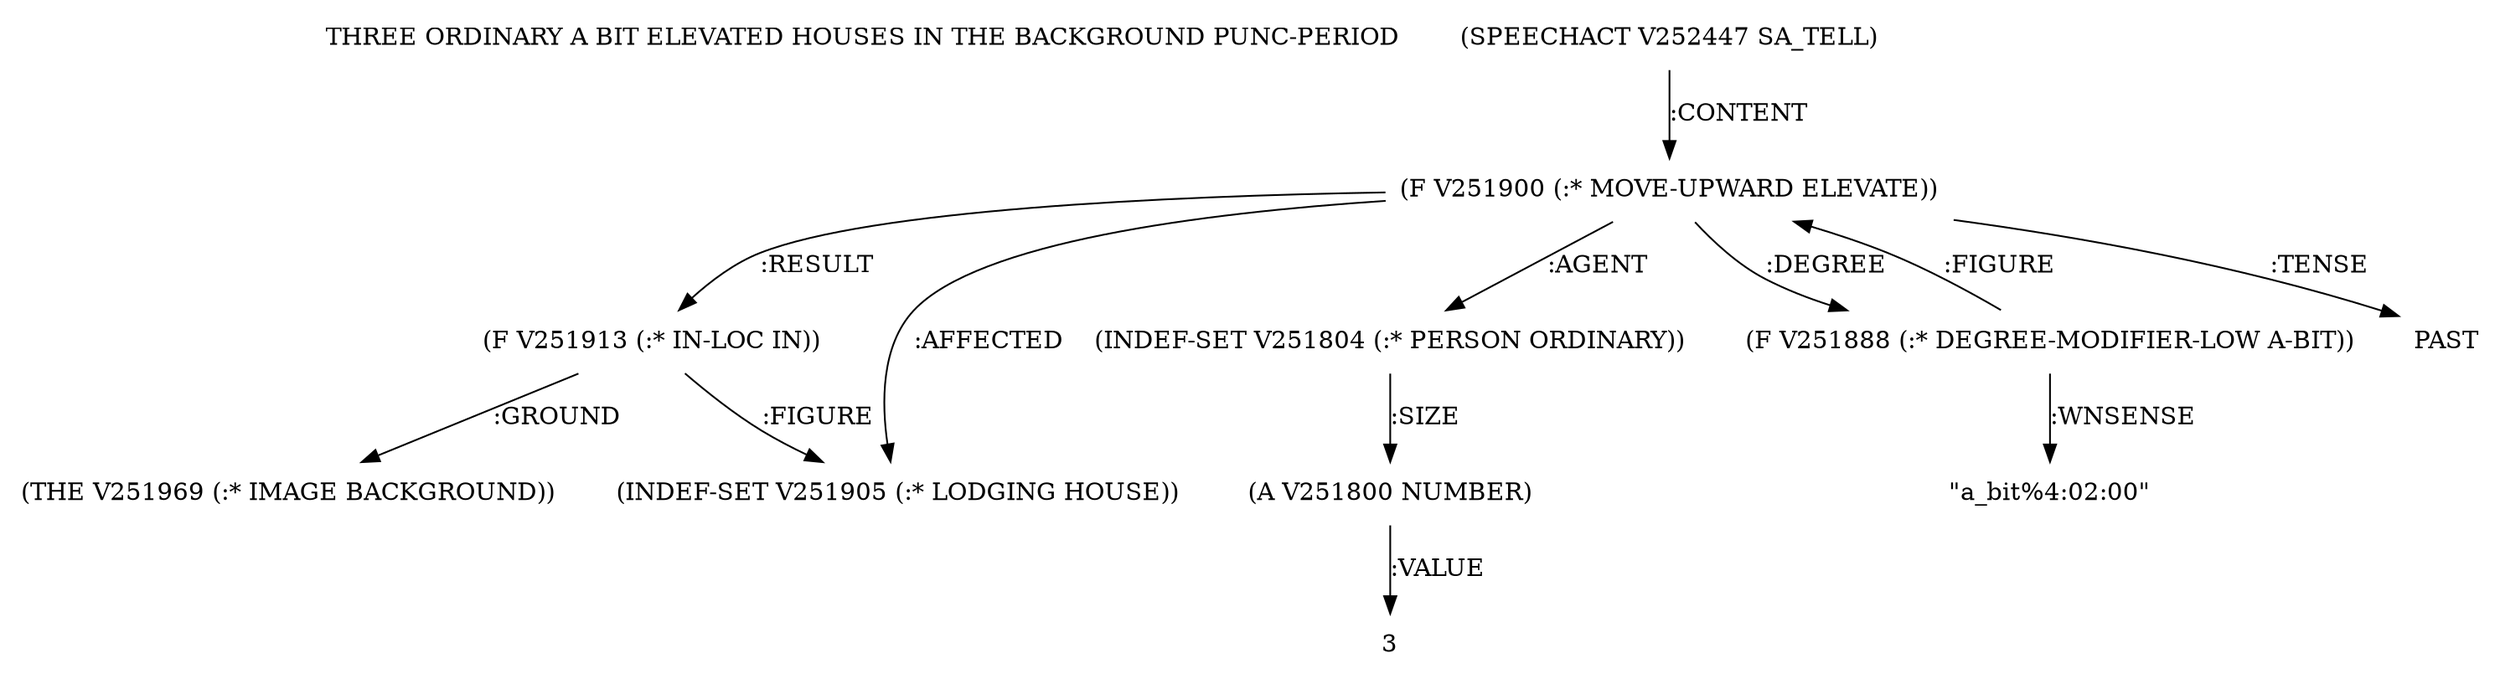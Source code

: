 digraph Terms {
  node [shape=none]
  "THREE ORDINARY A BIT ELEVATED HOUSES IN THE BACKGROUND PUNC-PERIOD"
  "V252447" [label="(SPEECHACT V252447 SA_TELL)"]
  "V252447" -> "V251900" [label=":CONTENT"]
  "V251900" [label="(F V251900 (:* MOVE-UPWARD ELEVATE))"]
  "V251900" -> "V251913" [label=":RESULT"]
  "V251900" -> "V251804" [label=":AGENT"]
  "V251900" -> "V251905" [label=":AFFECTED"]
  "V251900" -> "V251888" [label=":DEGREE"]
  "V251900" -> "NT252864" [label=":TENSE"]
  "NT252864" [label="PAST"]
  "V251804" [label="(INDEF-SET V251804 (:* PERSON ORDINARY))"]
  "V251804" -> "V251800" [label=":SIZE"]
  "V251800" [label="(A V251800 NUMBER)"]
  "V251800" -> "NT252865" [label=":VALUE"]
  "NT252865" [label="3"]
  "V251888" [label="(F V251888 (:* DEGREE-MODIFIER-LOW A-BIT))"]
  "V251888" -> "V251900" [label=":FIGURE"]
  "V251888" -> "NT252866" [label=":WNSENSE"]
  "NT252866" [label="\"a_bit%4:02:00\""]
  "V251905" [label="(INDEF-SET V251905 (:* LODGING HOUSE))"]
  "V251913" [label="(F V251913 (:* IN-LOC IN))"]
  "V251913" -> "V251969" [label=":GROUND"]
  "V251913" -> "V251905" [label=":FIGURE"]
  "V251969" [label="(THE V251969 (:* IMAGE BACKGROUND))"]
}

